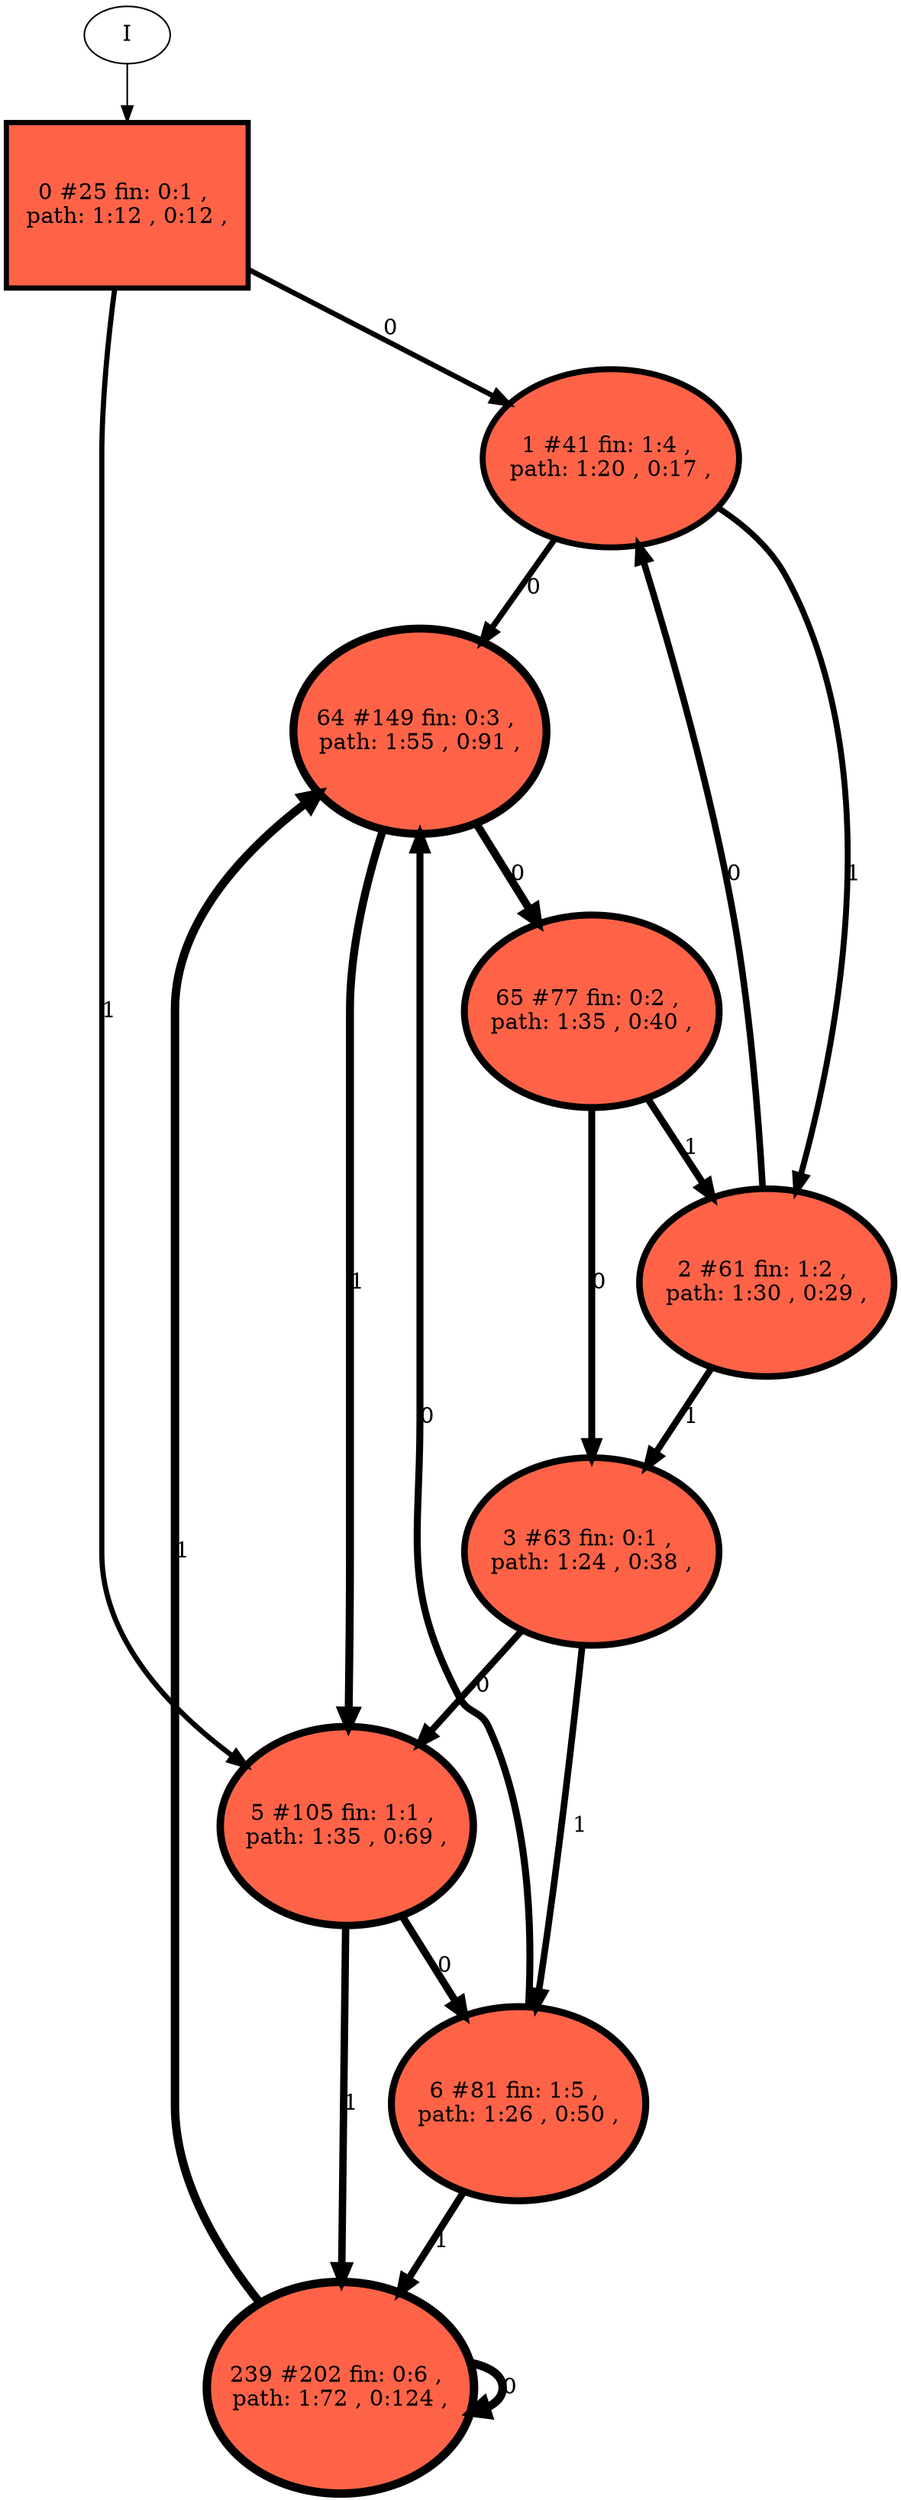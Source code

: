 // produced with flexfringe // 
digraph DFA {
	0 [label="root" shape=box];
		I -> 0;
	0 [ label="0 #25 fin: 0:1 , 
 path: 1:12 , 0:12 , " , style=filled, fillcolor="tomato", width=1.44882, height=1.44882, penwidth=3.2581];
		0 -> 1 [label="0 " , penwidth=3.2581 ];
		0 -> 5 [label="1 " , penwidth=3.2581 ];
	1 [ label="1 #41 fin: 1:4 , 
 path: 1:20 , 0:17 , " , style=filled, fillcolor="tomato", width=1.55555, height=1.55555, penwidth=3.73767];
		1 -> 64 [label="0 " , penwidth=3.73767 ];
		1 -> 2 [label="1 " , penwidth=3.73767 ];
	5 [ label="5 #105 fin: 1:1 , 
 path: 1:35 , 0:69 , " , style=filled, fillcolor="tomato", width=1.73403, height=1.73403, penwidth=4.66344];
		5 -> 6 [label="0 " , penwidth=4.66344 ];
		5 -> 239 [label="1 " , penwidth=4.66344 ];
	64 [ label="64 #149 fin: 0:3 , 
 path: 1:55 , 0:91 , " , style=filled, fillcolor="tomato", width=1.79353, height=1.79353, penwidth=5.01064];
		64 -> 65 [label="0 " , penwidth=5.01064 ];
		64 -> 5 [label="1 " , penwidth=5.01064 ];
	2 [ label="2 #61 fin: 1:2 , 
 path: 1:30 , 0:29 , " , style=filled, fillcolor="tomato", width=1.63455, height=1.63455, penwidth=4.12713];
		2 -> 1 [label="0 " , penwidth=4.12713 ];
		2 -> 3 [label="1 " , penwidth=4.12713 ];
	6 [ label="6 #81 fin: 1:5 , 
 path: 1:26 , 0:50 , " , style=filled, fillcolor="tomato", width=1.68764, height=1.68764, penwidth=4.40672];
		6 -> 64 [label="0 " , penwidth=4.40672 ];
		6 -> 239 [label="1 " , penwidth=4.40672 ];
	239 [ label="239 #202 fin: 0:6 , 
 path: 1:72 , 0:124 , " , style=filled, fillcolor="tomato", width=1.84264, height=1.84264, penwidth=5.31321];
		239 -> 239 [label="0 " , penwidth=5.31321 ];
		239 -> 64 [label="1 " , penwidth=5.31321 ];
	65 [ label="65 #77 fin: 0:2 , 
 path: 1:35 , 0:40 , " , style=filled, fillcolor="tomato", width=1.67835, height=1.67835, penwidth=4.35671];
		65 -> 3 [label="0 " , penwidth=4.35671 ];
		65 -> 2 [label="1 " , penwidth=4.35671 ];
	3 [ label="3 #63 fin: 0:1 , 
 path: 1:24 , 0:38 , " , style=filled, fillcolor="tomato", width=1.64072, height=1.64072, penwidth=4.15888];
		3 -> 5 [label="0 " , penwidth=4.15888 ];
		3 -> 6 [label="1 " , penwidth=4.15888 ];
}
